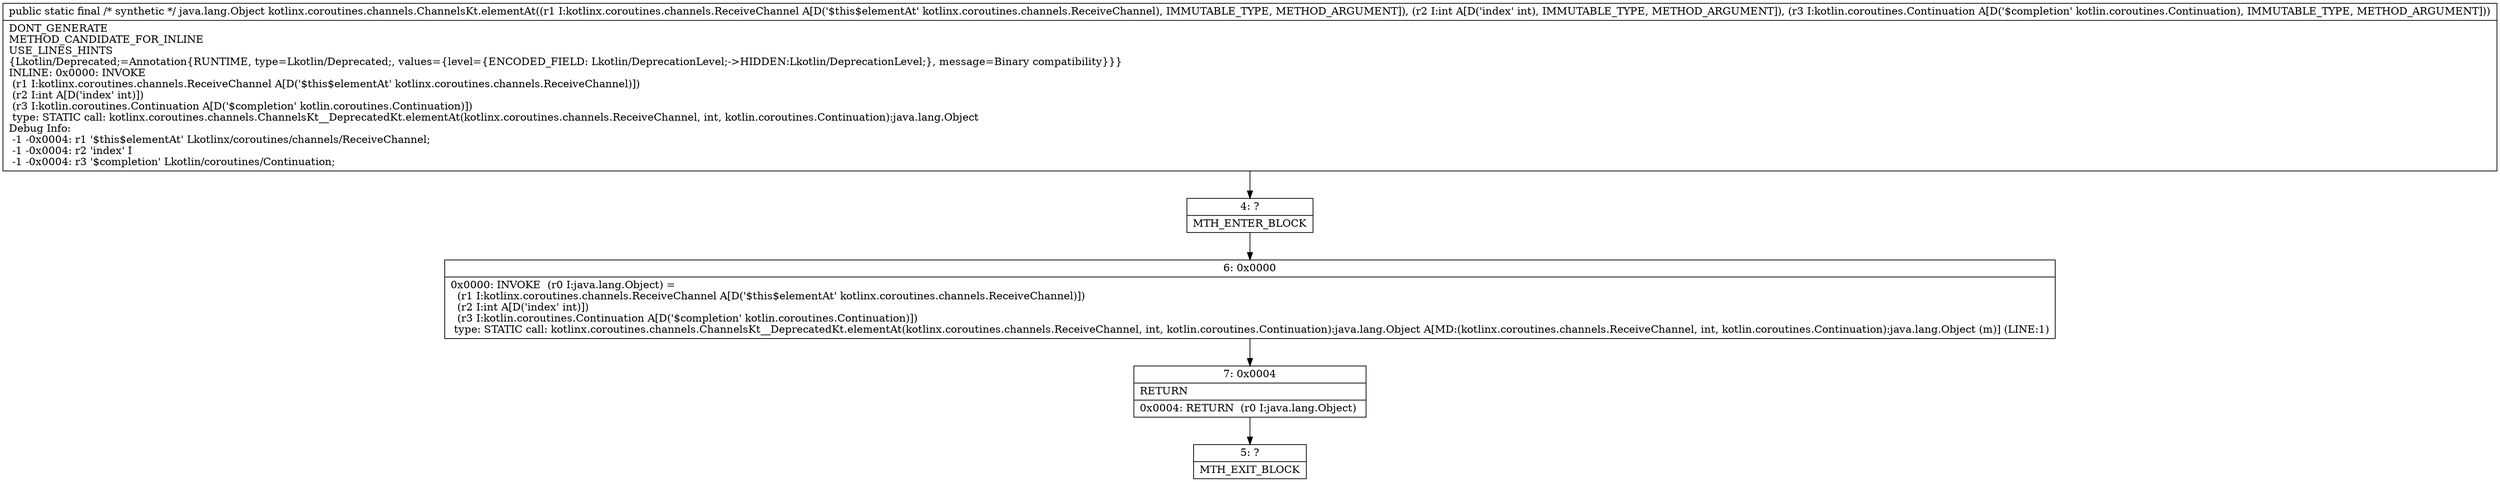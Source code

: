 digraph "CFG forkotlinx.coroutines.channels.ChannelsKt.elementAt(Lkotlinx\/coroutines\/channels\/ReceiveChannel;ILkotlin\/coroutines\/Continuation;)Ljava\/lang\/Object;" {
Node_4 [shape=record,label="{4\:\ ?|MTH_ENTER_BLOCK\l}"];
Node_6 [shape=record,label="{6\:\ 0x0000|0x0000: INVOKE  (r0 I:java.lang.Object) = \l  (r1 I:kotlinx.coroutines.channels.ReceiveChannel A[D('$this$elementAt' kotlinx.coroutines.channels.ReceiveChannel)])\l  (r2 I:int A[D('index' int)])\l  (r3 I:kotlin.coroutines.Continuation A[D('$completion' kotlin.coroutines.Continuation)])\l type: STATIC call: kotlinx.coroutines.channels.ChannelsKt__DeprecatedKt.elementAt(kotlinx.coroutines.channels.ReceiveChannel, int, kotlin.coroutines.Continuation):java.lang.Object A[MD:(kotlinx.coroutines.channels.ReceiveChannel, int, kotlin.coroutines.Continuation):java.lang.Object (m)] (LINE:1)\l}"];
Node_7 [shape=record,label="{7\:\ 0x0004|RETURN\l|0x0004: RETURN  (r0 I:java.lang.Object) \l}"];
Node_5 [shape=record,label="{5\:\ ?|MTH_EXIT_BLOCK\l}"];
MethodNode[shape=record,label="{public static final \/* synthetic *\/ java.lang.Object kotlinx.coroutines.channels.ChannelsKt.elementAt((r1 I:kotlinx.coroutines.channels.ReceiveChannel A[D('$this$elementAt' kotlinx.coroutines.channels.ReceiveChannel), IMMUTABLE_TYPE, METHOD_ARGUMENT]), (r2 I:int A[D('index' int), IMMUTABLE_TYPE, METHOD_ARGUMENT]), (r3 I:kotlin.coroutines.Continuation A[D('$completion' kotlin.coroutines.Continuation), IMMUTABLE_TYPE, METHOD_ARGUMENT]))  | DONT_GENERATE\lMETHOD_CANDIDATE_FOR_INLINE\lUSE_LINES_HINTS\l\{Lkotlin\/Deprecated;=Annotation\{RUNTIME, type=Lkotlin\/Deprecated;, values=\{level=\{ENCODED_FIELD: Lkotlin\/DeprecationLevel;\-\>HIDDEN:Lkotlin\/DeprecationLevel;\}, message=Binary compatibility\}\}\}\lINLINE: 0x0000: INVOKE  \l  (r1 I:kotlinx.coroutines.channels.ReceiveChannel A[D('$this$elementAt' kotlinx.coroutines.channels.ReceiveChannel)])\l  (r2 I:int A[D('index' int)])\l  (r3 I:kotlin.coroutines.Continuation A[D('$completion' kotlin.coroutines.Continuation)])\l type: STATIC call: kotlinx.coroutines.channels.ChannelsKt__DeprecatedKt.elementAt(kotlinx.coroutines.channels.ReceiveChannel, int, kotlin.coroutines.Continuation):java.lang.Object\lDebug Info:\l  \-1 \-0x0004: r1 '$this$elementAt' Lkotlinx\/coroutines\/channels\/ReceiveChannel;\l  \-1 \-0x0004: r2 'index' I\l  \-1 \-0x0004: r3 '$completion' Lkotlin\/coroutines\/Continuation;\l}"];
MethodNode -> Node_4;Node_4 -> Node_6;
Node_6 -> Node_7;
Node_7 -> Node_5;
}

